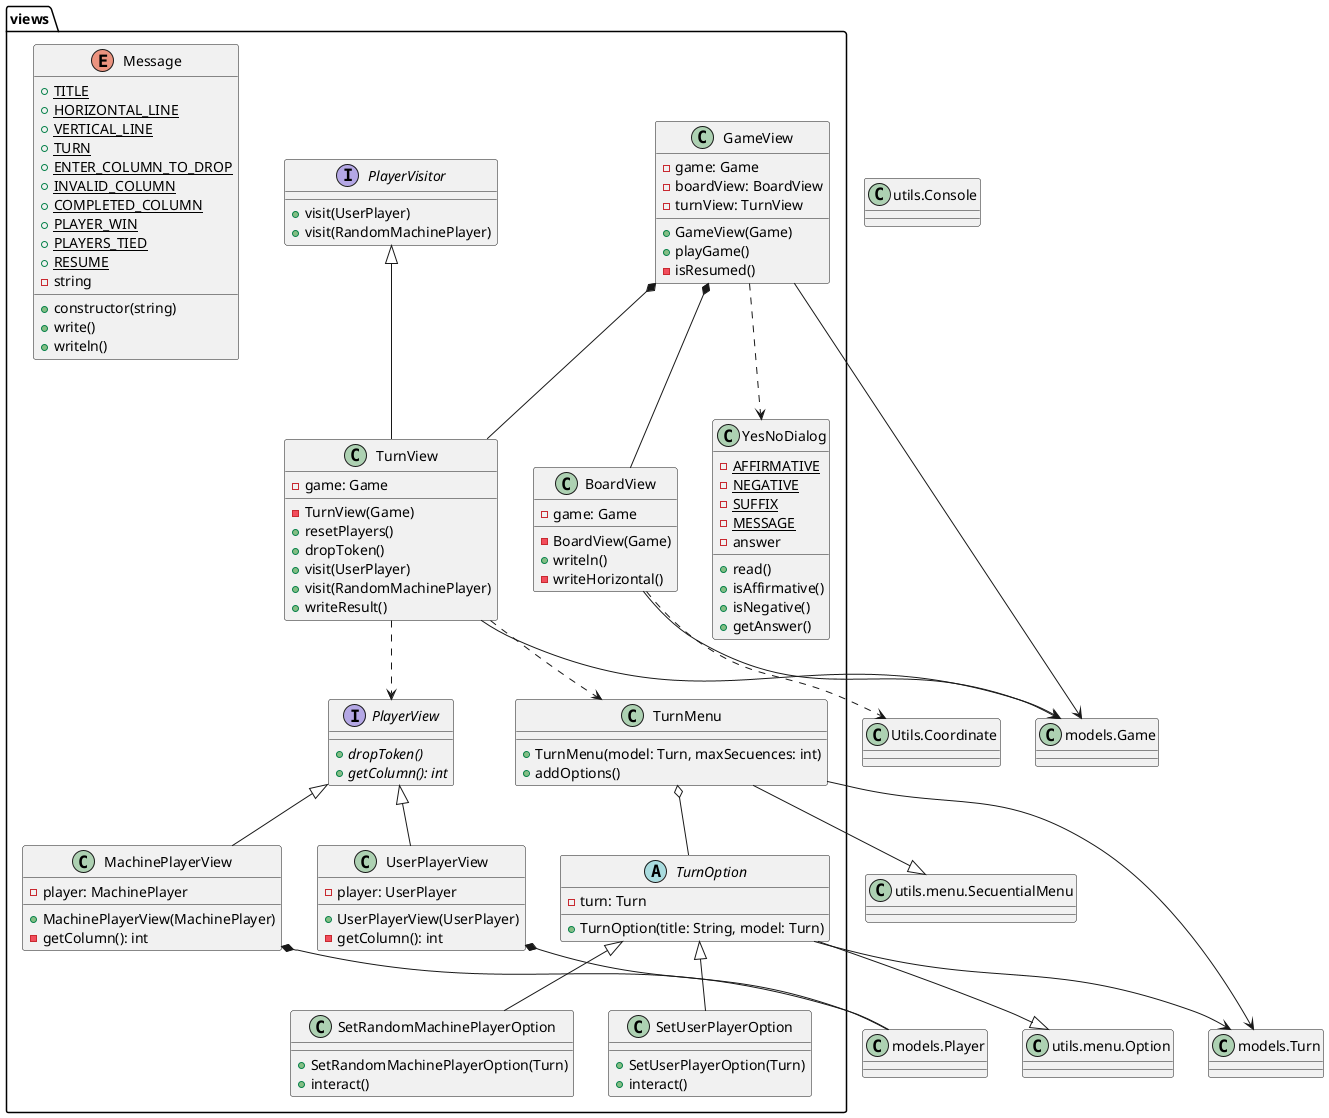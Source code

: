 @startuml views

class views.GameView
class views.BoardView
interface views.PlayerVisitor
class views.TurnView
interface views.PlayerView
class views.MachinePlayerView
class views.UserPlayerView
class views.TurnMenu
abstract class views.TurnOption
class views.SetRandomMachinePlayerOption
class views.SetUserPlayerOption
enum views.Message
class views.YesNoDialog

GameView *-- TurnView
GameView *-- BoardView
TurnView ..> PlayerView
PlayerView <|-- UserPlayerView
PlayerView <|-- MachinePlayerView
TurnOption <|-- SetRandomMachinePlayerOption
TurnOption <|-- SetUserPlayerOption
PlayerVisitor <|-- TurnView
TurnView ..> TurnMenu
GameView ..> YesNoDialog
TurnMenu o-- TurnOption


class Option as "utils.menu.Option"
class SecuentialMenu as "utils.menu.SecuentialMenu"
class Game as "models.Game"
class Turn as "models.Turn"
class Coordinate as "Utils.Coordinate"
class Console as "utils.Console"
class Player as "models.Player"

TurnOption --|> Option
TurnMenu --|> SecuentialMenu
BoardView --> Game
BoardView ..> Coordinate
GameView --> Game
MachinePlayerView *-- Player
UserPlayerView *-- Player
TurnView --> Game
TurnMenu --> Turn
TurnOption --> Turn


GameView : -game: Game
GameView : -boardView: BoardView
GameView : -turnView: TurnView
GameView : +GameView(Game)
GameView : +playGame()
GameView : -isResumed()

TurnView : -game: Game
TurnView : -TurnView(Game)
TurnView : +resetPlayers()
TurnView : +dropToken()
TurnView : +visit(UserPlayer)
TurnView : +visit(RandomMachinePlayer)
TurnView : +writeResult()

BoardView : -game: Game
BoardView : -BoardView(Game)
BoardView : +writeln()
BoardView : -writeHorizontal()

PlayerView : +{abstract}dropToken()
PlayerView : +{abstract}getColumn(): int

MachinePlayerView : -player: MachinePlayer
MachinePlayerView : +MachinePlayerView(MachinePlayer)
MachinePlayerView : -getColumn(): int

UserPlayerView : -player: UserPlayer
UserPlayerView : +UserPlayerView(UserPlayer)
UserPlayerView : -getColumn(): int

PlayerVisitor : +visit(UserPlayer)
PlayerVisitor : +visit(RandomMachinePlayer)

Message : {static} +TITLE
Message : {static} +HORIZONTAL_LINE
Message : {static} +VERTICAL_LINE
Message : {static} +TURN
Message : {static} +ENTER_COLUMN_TO_DROP
Message : {static} +INVALID_COLUMN
Message : {static} +COMPLETED_COLUMN
Message : {static} +PLAYER_WIN
Message : {static} +PLAYERS_TIED
Message : {static} +RESUME
Message : -string
Message : +constructor(string)
Message : +write()
Message : +writeln()


YesNoDialog : {static} -AFFIRMATIVE
YesNoDialog : {static} -NEGATIVE
YesNoDialog : {static} -SUFFIX
YesNoDialog : {static} -MESSAGE
YesNoDialog : -answer
YesNoDialog : +read()
YesNoDialog : +isAffirmative()
YesNoDialog : +isNegative()
YesNoDialog : +getAnswer()

TurnMenu : +TurnMenu(model: Turn, maxSecuences: int)
TurnMenu : +addOptions()

TurnOption : -turn: Turn
TurnOption : +TurnOption(title: String, model: Turn)

SetRandomMachinePlayerOption : +SetRandomMachinePlayerOption(Turn)
SetRandomMachinePlayerOption : +interact()

SetUserPlayerOption : +SetUserPlayerOption(Turn)
SetUserPlayerOption : +interact()


@enduml